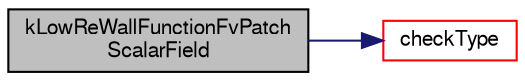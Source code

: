 digraph "kLowReWallFunctionFvPatchScalarField"
{
  bgcolor="transparent";
  edge [fontname="FreeSans",fontsize="10",labelfontname="FreeSans",labelfontsize="10"];
  node [fontname="FreeSans",fontsize="10",shape=record];
  rankdir="LR";
  Node215 [label="kLowReWallFunctionFvPatch\lScalarField",height=0.2,width=0.4,color="black", fillcolor="grey75", style="filled", fontcolor="black"];
  Node215 -> Node216 [color="midnightblue",fontsize="10",style="solid",fontname="FreeSans"];
  Node216 [label="checkType",height=0.2,width=0.4,color="red",URL="$a30966.html#ad72f1118ee25d5a9fcb73f4c5d8ea9d0",tooltip="Check the type of the patch. "];
}
